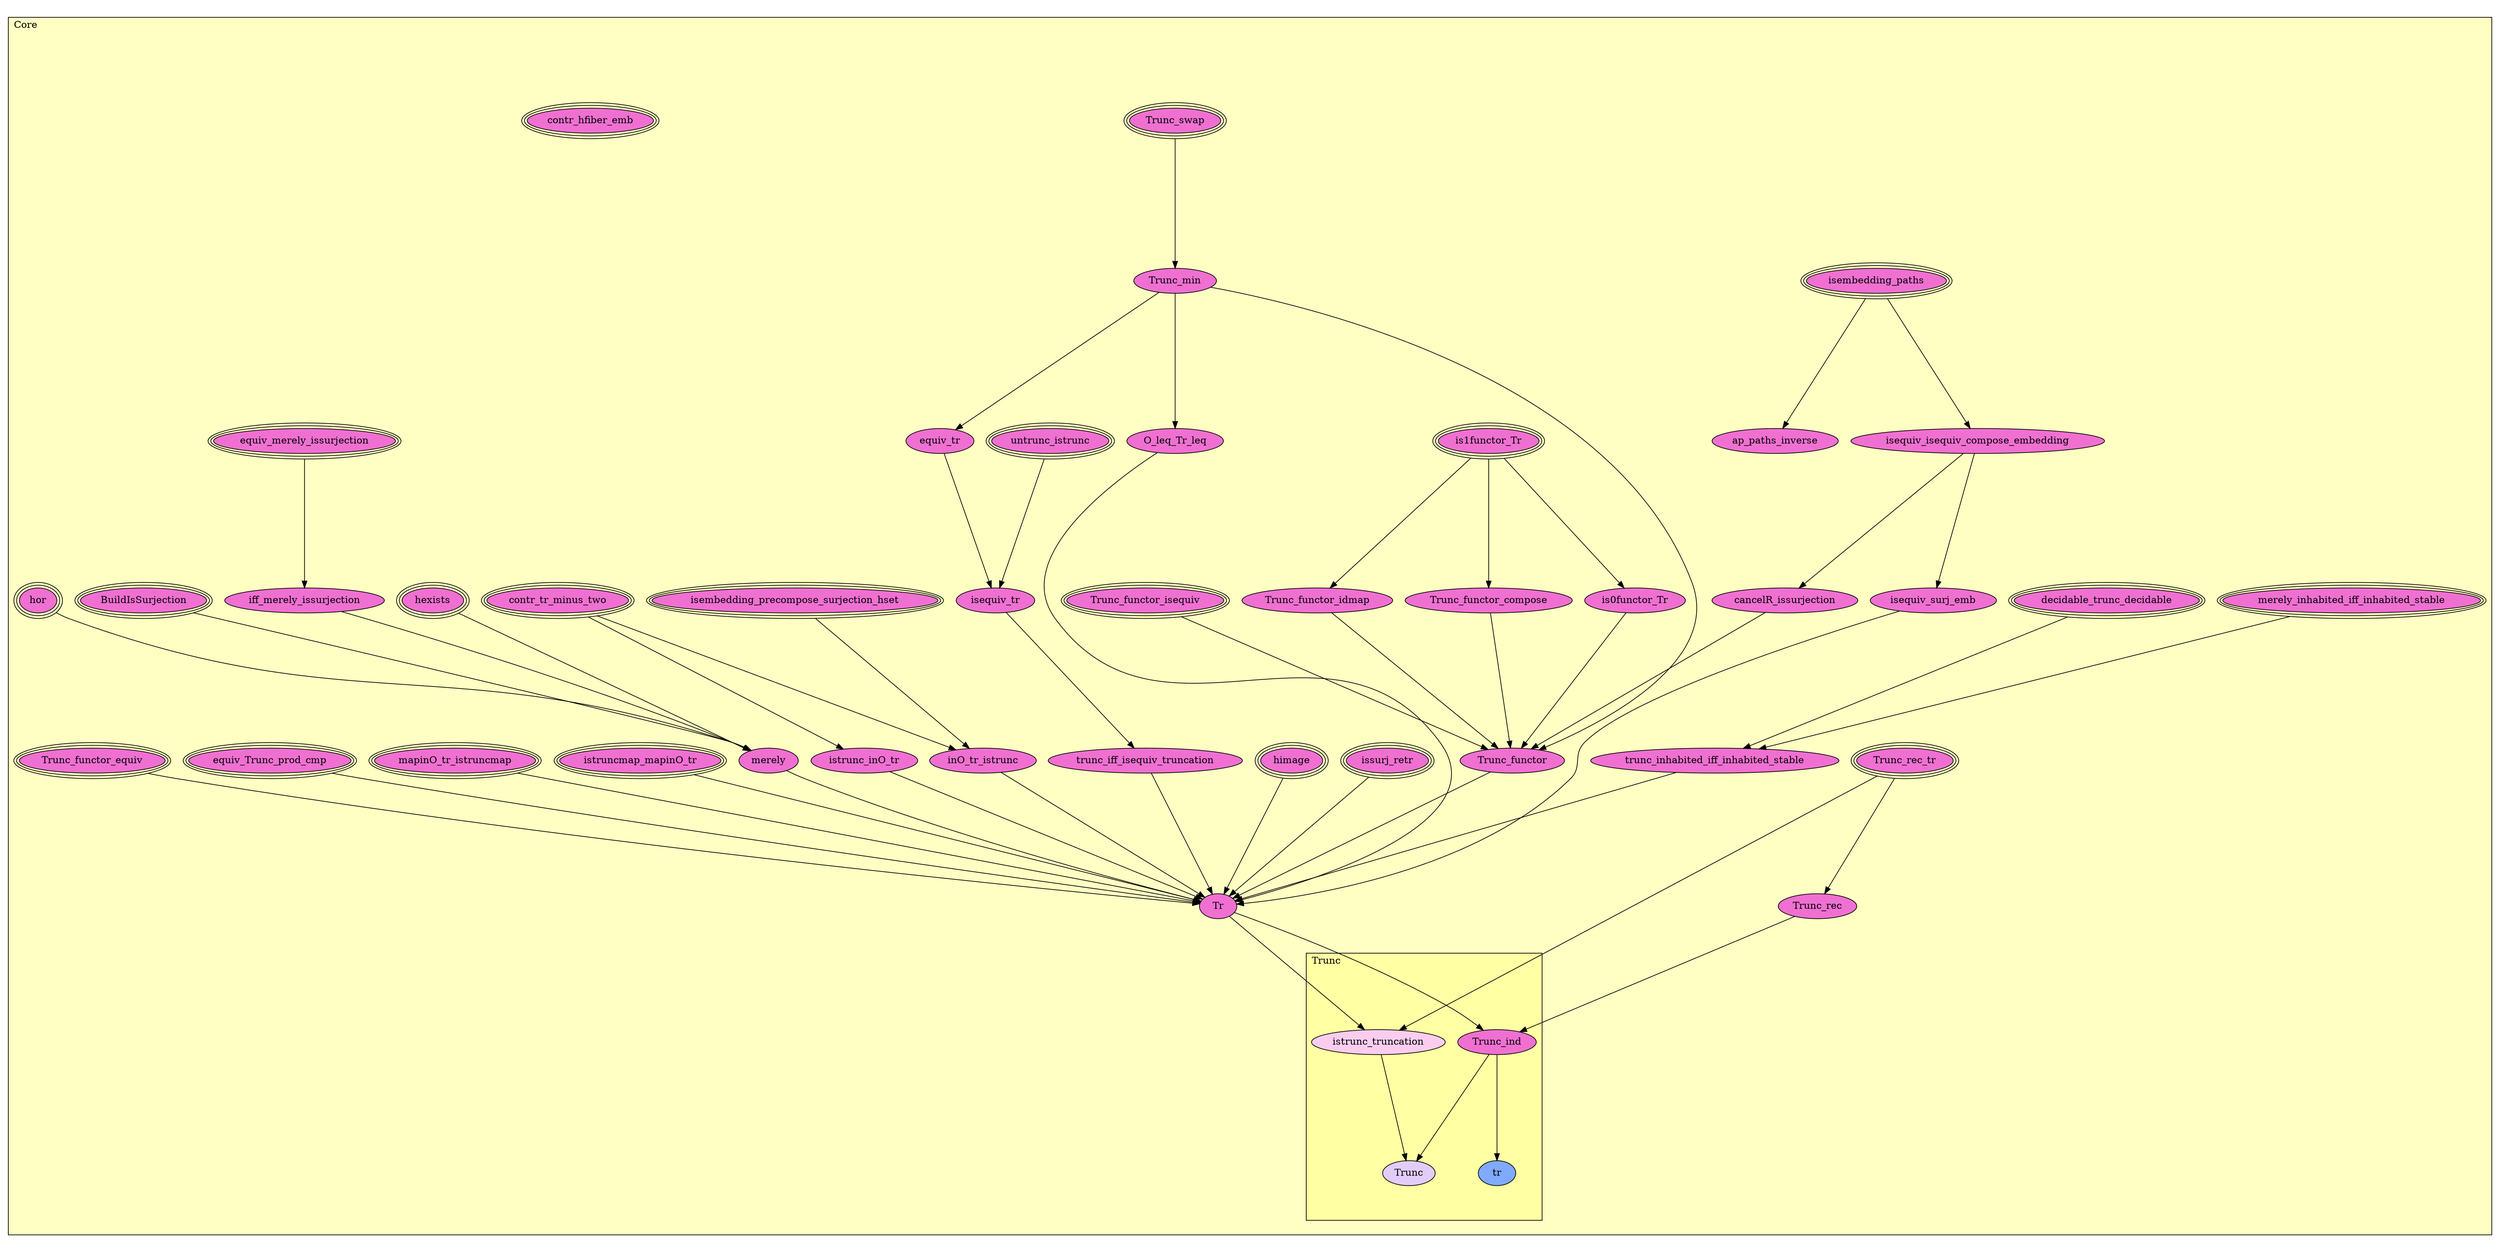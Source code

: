digraph HoTT_Truncations_Core {
  graph [ratio=0.5]
  node [style=filled]
Core_Trunc_Trunc_ind [label="Trunc_ind", URL=<Core.html#Trunc.Trunc_ind>, fillcolor="#F070D1"] ;
Core_Trunc_istrunc_truncation [label="istrunc_truncation", URL=<Core.html#Trunc.istrunc_truncation>, fillcolor="#FACDEF"] ;
Core_Trunc_tr [label="tr", URL=<Core.html#Trunc.tr>, fillcolor="#7FAAFF"] ;
Core_Trunc_Trunc [label="Trunc", URL=<Core.html#Trunc.Trunc>, fillcolor="#E2CDFA"] ;
Core_Trunc_swap [label="Trunc_swap", URL=<Core.html#Trunc_swap>, peripheries=3, fillcolor="#F070D1"] ;
Core_Trunc_min [label="Trunc_min", URL=<Core.html#Trunc_min>, fillcolor="#F070D1"] ;
Core_O_leq_Tr_leq [label="O_leq_Tr_leq", URL=<Core.html#O_leq_Tr_leq>, fillcolor="#F070D1"] ;
Core_isembedding_paths [label="isembedding_paths", URL=<Core.html#isembedding_paths>, peripheries=3, fillcolor="#F070D1"] ;
Core_ap_paths_inverse [label="ap_paths_inverse", URL=<Core.html#ap_paths_inverse>, fillcolor="#F070D1"] ;
Core_isembedding_precompose_surjection_hset [label="isembedding_precompose_surjection_hset", URL=<Core.html#isembedding_precompose_surjection_hset>, peripheries=3, fillcolor="#F070D1"] ;
Core_isequiv_isequiv_compose_embedding [label="isequiv_isequiv_compose_embedding", URL=<Core.html#isequiv_isequiv_compose_embedding>, fillcolor="#F070D1"] ;
Core_isequiv_surj_emb [label="isequiv_surj_emb", URL=<Core.html#isequiv_surj_emb>, fillcolor="#F070D1"] ;
Core_contr_hfiber_emb [label="contr_hfiber_emb", URL=<Core.html#contr_hfiber_emb>, peripheries=3, fillcolor="#F070D1"] ;
Core_issurj_retr [label="issurj_retr", URL=<Core.html#issurj_retr>, peripheries=3, fillcolor="#F070D1"] ;
Core_cancelR_issurjection [label="cancelR_issurjection", URL=<Core.html#cancelR_issurjection>, fillcolor="#F070D1"] ;
Core_equiv_merely_issurjection [label="equiv_merely_issurjection", URL=<Core.html#equiv_merely_issurjection>, peripheries=3, fillcolor="#F070D1"] ;
Core_iff_merely_issurjection [label="iff_merely_issurjection", URL=<Core.html#iff_merely_issurjection>, fillcolor="#F070D1"] ;
Core_BuildIsSurjection [label="BuildIsSurjection", URL=<Core.html#BuildIsSurjection>, peripheries=3, fillcolor="#F070D1"] ;
Core_himage [label="himage", URL=<Core.html#himage>, peripheries=3, fillcolor="#F070D1"] ;
Core_hor [label="hor", URL=<Core.html#hor>, peripheries=3, fillcolor="#F070D1"] ;
Core_hexists [label="hexists", URL=<Core.html#hexists>, peripheries=3, fillcolor="#F070D1"] ;
Core_merely [label="merely", URL=<Core.html#merely>, fillcolor="#F070D1"] ;
Core_contr_tr_minus_two [label="contr_tr_minus_two", URL=<Core.html#contr_tr_minus_two>, peripheries=3, fillcolor="#F070D1"] ;
Core_decidable_trunc_decidable [label="decidable_trunc_decidable", URL=<Core.html#decidable_trunc_decidable>, peripheries=3, fillcolor="#F070D1"] ;
Core_merely_inhabited_iff_inhabited_stable [label="merely_inhabited_iff_inhabited_stable", URL=<Core.html#merely_inhabited_iff_inhabited_stable>, peripheries=3, fillcolor="#F070D1"] ;
Core_trunc_inhabited_iff_inhabited_stable [label="trunc_inhabited_iff_inhabited_stable", URL=<Core.html#trunc_inhabited_iff_inhabited_stable>, fillcolor="#F070D1"] ;
Core_istruncmap_mapinO_tr [label="istruncmap_mapinO_tr", URL=<Core.html#istruncmap_mapinO_tr>, peripheries=3, fillcolor="#F070D1"] ;
Core_mapinO_tr_istruncmap [label="mapinO_tr_istruncmap", URL=<Core.html#mapinO_tr_istruncmap>, peripheries=3, fillcolor="#F070D1"] ;
Core_istrunc_inO_tr [label="istrunc_inO_tr", URL=<Core.html#istrunc_inO_tr>, fillcolor="#F070D1"] ;
Core_inO_tr_istrunc [label="inO_tr_istrunc", URL=<Core.html#inO_tr_istrunc>, fillcolor="#F070D1"] ;
Core_is1functor_Tr [label="is1functor_Tr", URL=<Core.html#is1functor_Tr>, peripheries=3, fillcolor="#F070D1"] ;
Core_equiv_Trunc_prod_cmp [label="equiv_Trunc_prod_cmp", URL=<Core.html#equiv_Trunc_prod_cmp>, peripheries=3, fillcolor="#F070D1"] ;
Core_Trunc_functor_idmap [label="Trunc_functor_idmap", URL=<Core.html#Trunc_functor_idmap>, fillcolor="#F070D1"] ;
Core_Trunc_functor_compose [label="Trunc_functor_compose", URL=<Core.html#Trunc_functor_compose>, fillcolor="#F070D1"] ;
Core_Trunc_functor_equiv [label="Trunc_functor_equiv", URL=<Core.html#Trunc_functor_equiv>, peripheries=3, fillcolor="#F070D1"] ;
Core_Trunc_functor_isequiv [label="Trunc_functor_isequiv", URL=<Core.html#Trunc_functor_isequiv>, peripheries=3, fillcolor="#F070D1"] ;
Core_is0functor_Tr [label="is0functor_Tr", URL=<Core.html#is0functor_Tr>, fillcolor="#F070D1"] ;
Core_Trunc_functor [label="Trunc_functor", URL=<Core.html#Trunc_functor>, fillcolor="#F070D1"] ;
Core_untrunc_istrunc [label="untrunc_istrunc", URL=<Core.html#untrunc_istrunc>, peripheries=3, fillcolor="#F070D1"] ;
Core_equiv_tr [label="equiv_tr", URL=<Core.html#equiv_tr>, fillcolor="#F070D1"] ;
Core_isequiv_tr [label="isequiv_tr", URL=<Core.html#isequiv_tr>, fillcolor="#F070D1"] ;
Core_trunc_iff_isequiv_truncation [label="trunc_iff_isequiv_truncation", URL=<Core.html#trunc_iff_isequiv_truncation>, fillcolor="#F070D1"] ;
Core_Tr [label="Tr", URL=<Core.html#Tr>, fillcolor="#F070D1"] ;
Core_Trunc_rec_tr [label="Trunc_rec_tr", URL=<Core.html#Trunc_rec_tr>, peripheries=3, fillcolor="#F070D1"] ;
Core_Trunc_rec [label="Trunc_rec", URL=<Core.html#Trunc_rec>, fillcolor="#F070D1"] ;
  Core_Trunc_Trunc_ind -> Core_Trunc_tr [] ;
  Core_Trunc_Trunc_ind -> Core_Trunc_Trunc [] ;
  Core_Trunc_istrunc_truncation -> Core_Trunc_Trunc [] ;
  Core_Trunc_swap -> Core_Trunc_min [] ;
  Core_Trunc_min -> Core_O_leq_Tr_leq [] ;
  Core_Trunc_min -> Core_Trunc_functor [] ;
  Core_Trunc_min -> Core_equiv_tr [] ;
  Core_O_leq_Tr_leq -> Core_Tr [] ;
  Core_isembedding_paths -> Core_ap_paths_inverse [] ;
  Core_isembedding_paths -> Core_isequiv_isequiv_compose_embedding [] ;
  Core_isembedding_precompose_surjection_hset -> Core_inO_tr_istrunc [] ;
  Core_isequiv_isequiv_compose_embedding -> Core_isequiv_surj_emb [] ;
  Core_isequiv_isequiv_compose_embedding -> Core_cancelR_issurjection [] ;
  Core_isequiv_surj_emb -> Core_Tr [] ;
  Core_issurj_retr -> Core_Tr [] ;
  Core_cancelR_issurjection -> Core_Trunc_functor [] ;
  Core_equiv_merely_issurjection -> Core_iff_merely_issurjection [] ;
  Core_iff_merely_issurjection -> Core_merely [] ;
  Core_BuildIsSurjection -> Core_merely [] ;
  Core_himage -> Core_Tr [] ;
  Core_hor -> Core_merely [] ;
  Core_hexists -> Core_merely [] ;
  Core_merely -> Core_Tr [] ;
  Core_contr_tr_minus_two -> Core_istrunc_inO_tr [] ;
  Core_contr_tr_minus_two -> Core_inO_tr_istrunc [] ;
  Core_decidable_trunc_decidable -> Core_trunc_inhabited_iff_inhabited_stable [] ;
  Core_merely_inhabited_iff_inhabited_stable -> Core_trunc_inhabited_iff_inhabited_stable [] ;
  Core_trunc_inhabited_iff_inhabited_stable -> Core_Tr [] ;
  Core_istruncmap_mapinO_tr -> Core_Tr [] ;
  Core_mapinO_tr_istruncmap -> Core_Tr [] ;
  Core_istrunc_inO_tr -> Core_Tr [] ;
  Core_inO_tr_istrunc -> Core_Tr [] ;
  Core_is1functor_Tr -> Core_Trunc_functor_idmap [] ;
  Core_is1functor_Tr -> Core_Trunc_functor_compose [] ;
  Core_is1functor_Tr -> Core_is0functor_Tr [] ;
  Core_equiv_Trunc_prod_cmp -> Core_Tr [] ;
  Core_Trunc_functor_idmap -> Core_Trunc_functor [] ;
  Core_Trunc_functor_compose -> Core_Trunc_functor [] ;
  Core_Trunc_functor_equiv -> Core_Tr [] ;
  Core_Trunc_functor_isequiv -> Core_Trunc_functor [] ;
  Core_is0functor_Tr -> Core_Trunc_functor [] ;
  Core_Trunc_functor -> Core_Tr [] ;
  Core_untrunc_istrunc -> Core_isequiv_tr [] ;
  Core_equiv_tr -> Core_isequiv_tr [] ;
  Core_isequiv_tr -> Core_trunc_iff_isequiv_truncation [] ;
  Core_trunc_iff_isequiv_truncation -> Core_Tr [] ;
  Core_Tr -> Core_Trunc_Trunc_ind [] ;
  Core_Tr -> Core_Trunc_istrunc_truncation [] ;
  Core_Trunc_rec_tr -> Core_Trunc_istrunc_truncation [] ;
  Core_Trunc_rec_tr -> Core_Trunc_rec [] ;
  Core_Trunc_rec -> Core_Trunc_Trunc_ind [] ;
subgraph cluster_Core { label="Core"; fillcolor="#FFFFC3"; labeljust=l; style=filled 
subgraph cluster_Core_Trunc { label="Trunc"; fillcolor="#FFFFA3"; labeljust=l; style=filled 
Core_Trunc_Trunc; Core_Trunc_tr; Core_Trunc_istrunc_truncation; Core_Trunc_Trunc_ind; };
Core_Trunc_rec; Core_Trunc_rec_tr; Core_Tr; Core_trunc_iff_isequiv_truncation; Core_isequiv_tr; Core_equiv_tr; Core_untrunc_istrunc; Core_Trunc_functor; Core_is0functor_Tr; Core_Trunc_functor_isequiv; Core_Trunc_functor_equiv; Core_Trunc_functor_compose; Core_Trunc_functor_idmap; Core_equiv_Trunc_prod_cmp; Core_is1functor_Tr; Core_inO_tr_istrunc; Core_istrunc_inO_tr; Core_mapinO_tr_istruncmap; Core_istruncmap_mapinO_tr; Core_trunc_inhabited_iff_inhabited_stable; Core_merely_inhabited_iff_inhabited_stable; Core_decidable_trunc_decidable; Core_contr_tr_minus_two; Core_merely; Core_hexists; Core_hor; Core_himage; Core_BuildIsSurjection; Core_iff_merely_issurjection; Core_equiv_merely_issurjection; Core_cancelR_issurjection; Core_issurj_retr; Core_contr_hfiber_emb; Core_isequiv_surj_emb; Core_isequiv_isequiv_compose_embedding; Core_isembedding_precompose_surjection_hset; Core_ap_paths_inverse; Core_isembedding_paths; Core_O_leq_Tr_leq; Core_Trunc_min; Core_Trunc_swap; };
} /* END */
